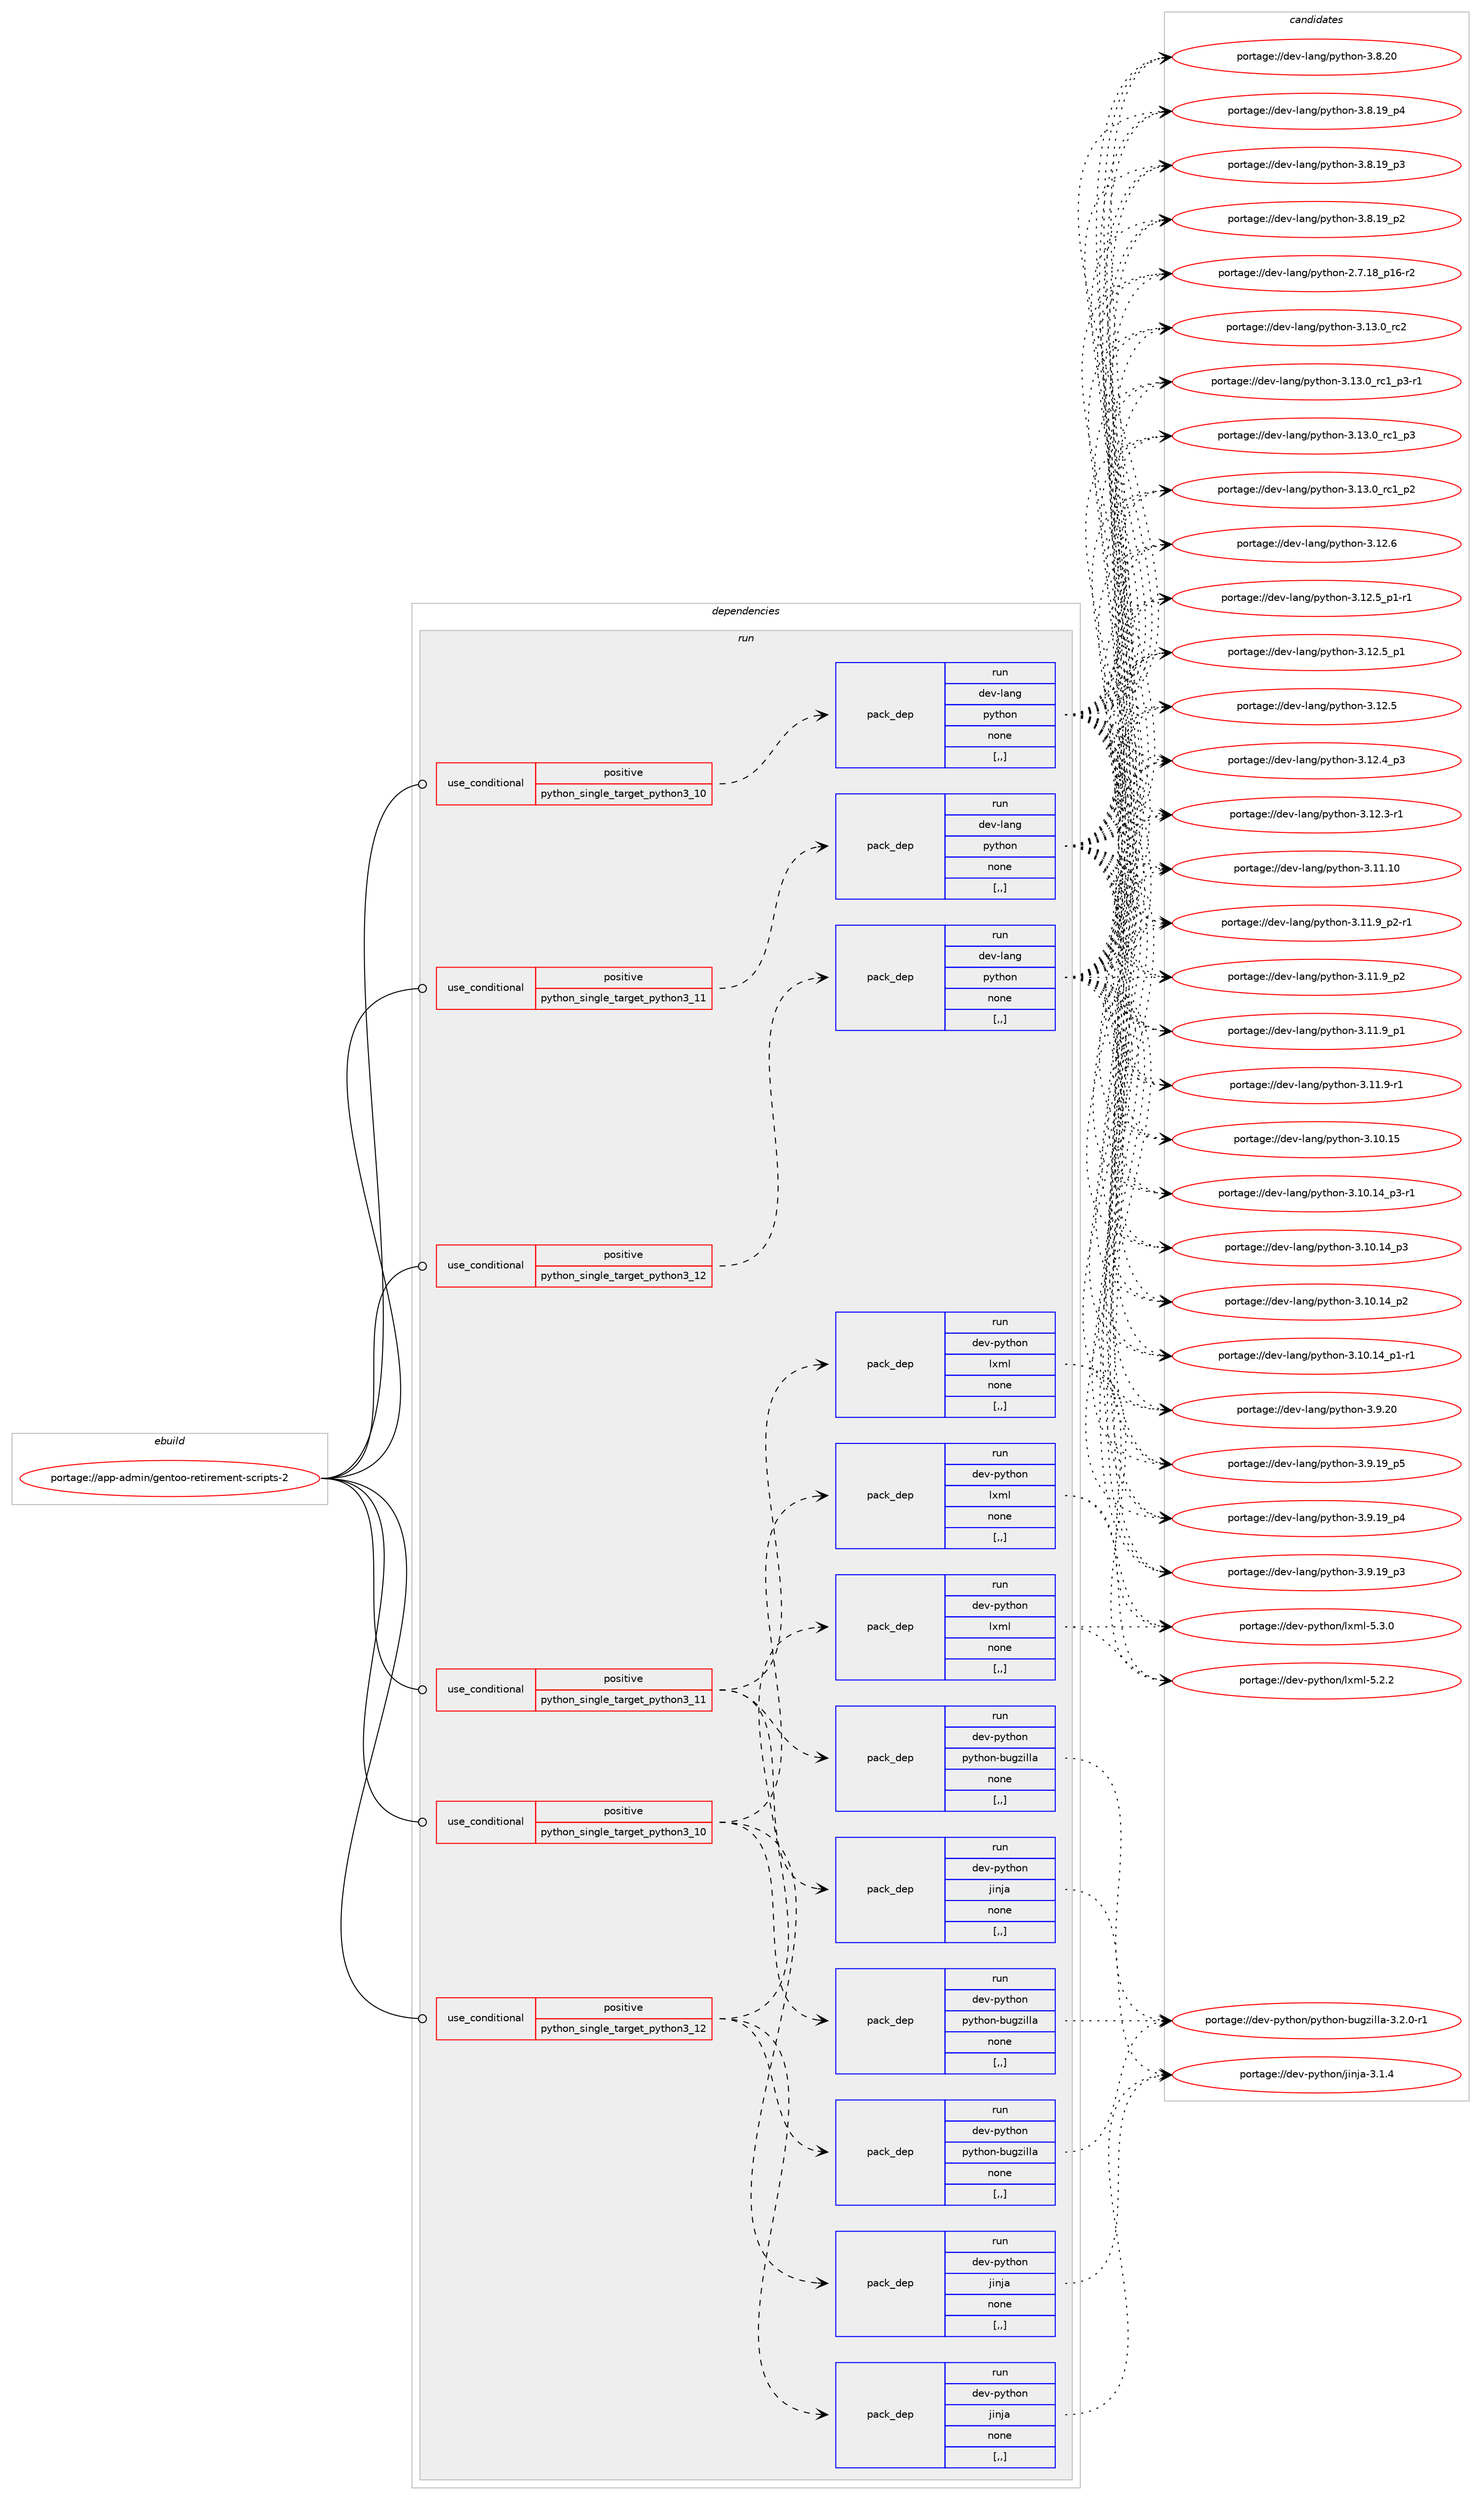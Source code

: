 digraph prolog {

# *************
# Graph options
# *************

newrank=true;
concentrate=true;
compound=true;
graph [rankdir=LR,fontname=Helvetica,fontsize=10,ranksep=1.5];#, ranksep=2.5, nodesep=0.2];
edge  [arrowhead=vee];
node  [fontname=Helvetica,fontsize=10];

# **********
# The ebuild
# **********

subgraph cluster_leftcol {
color=gray;
label=<<i>ebuild</i>>;
id [label="portage://app-admin/gentoo-retirement-scripts-2", color=red, width=4, href="../app-admin/gentoo-retirement-scripts-2.svg"];
}

# ****************
# The dependencies
# ****************

subgraph cluster_midcol {
color=gray;
label=<<i>dependencies</i>>;
subgraph cluster_compile {
fillcolor="#eeeeee";
style=filled;
label=<<i>compile</i>>;
}
subgraph cluster_compileandrun {
fillcolor="#eeeeee";
style=filled;
label=<<i>compile and run</i>>;
}
subgraph cluster_run {
fillcolor="#eeeeee";
style=filled;
label=<<i>run</i>>;
subgraph cond130322 {
dependency496093 [label=<<TABLE BORDER="0" CELLBORDER="1" CELLSPACING="0" CELLPADDING="4"><TR><TD ROWSPAN="3" CELLPADDING="10">use_conditional</TD></TR><TR><TD>positive</TD></TR><TR><TD>python_single_target_python3_10</TD></TR></TABLE>>, shape=none, color=red];
subgraph pack362164 {
dependency496094 [label=<<TABLE BORDER="0" CELLBORDER="1" CELLSPACING="0" CELLPADDING="4" WIDTH="220"><TR><TD ROWSPAN="6" CELLPADDING="30">pack_dep</TD></TR><TR><TD WIDTH="110">run</TD></TR><TR><TD>dev-lang</TD></TR><TR><TD>python</TD></TR><TR><TD>none</TD></TR><TR><TD>[,,]</TD></TR></TABLE>>, shape=none, color=blue];
}
dependency496093:e -> dependency496094:w [weight=20,style="dashed",arrowhead="vee"];
}
id:e -> dependency496093:w [weight=20,style="solid",arrowhead="odot"];
subgraph cond130323 {
dependency496095 [label=<<TABLE BORDER="0" CELLBORDER="1" CELLSPACING="0" CELLPADDING="4"><TR><TD ROWSPAN="3" CELLPADDING="10">use_conditional</TD></TR><TR><TD>positive</TD></TR><TR><TD>python_single_target_python3_10</TD></TR></TABLE>>, shape=none, color=red];
subgraph pack362165 {
dependency496096 [label=<<TABLE BORDER="0" CELLBORDER="1" CELLSPACING="0" CELLPADDING="4" WIDTH="220"><TR><TD ROWSPAN="6" CELLPADDING="30">pack_dep</TD></TR><TR><TD WIDTH="110">run</TD></TR><TR><TD>dev-python</TD></TR><TR><TD>jinja</TD></TR><TR><TD>none</TD></TR><TR><TD>[,,]</TD></TR></TABLE>>, shape=none, color=blue];
}
dependency496095:e -> dependency496096:w [weight=20,style="dashed",arrowhead="vee"];
subgraph pack362166 {
dependency496097 [label=<<TABLE BORDER="0" CELLBORDER="1" CELLSPACING="0" CELLPADDING="4" WIDTH="220"><TR><TD ROWSPAN="6" CELLPADDING="30">pack_dep</TD></TR><TR><TD WIDTH="110">run</TD></TR><TR><TD>dev-python</TD></TR><TR><TD>lxml</TD></TR><TR><TD>none</TD></TR><TR><TD>[,,]</TD></TR></TABLE>>, shape=none, color=blue];
}
dependency496095:e -> dependency496097:w [weight=20,style="dashed",arrowhead="vee"];
subgraph pack362167 {
dependency496098 [label=<<TABLE BORDER="0" CELLBORDER="1" CELLSPACING="0" CELLPADDING="4" WIDTH="220"><TR><TD ROWSPAN="6" CELLPADDING="30">pack_dep</TD></TR><TR><TD WIDTH="110">run</TD></TR><TR><TD>dev-python</TD></TR><TR><TD>python-bugzilla</TD></TR><TR><TD>none</TD></TR><TR><TD>[,,]</TD></TR></TABLE>>, shape=none, color=blue];
}
dependency496095:e -> dependency496098:w [weight=20,style="dashed",arrowhead="vee"];
}
id:e -> dependency496095:w [weight=20,style="solid",arrowhead="odot"];
subgraph cond130324 {
dependency496099 [label=<<TABLE BORDER="0" CELLBORDER="1" CELLSPACING="0" CELLPADDING="4"><TR><TD ROWSPAN="3" CELLPADDING="10">use_conditional</TD></TR><TR><TD>positive</TD></TR><TR><TD>python_single_target_python3_11</TD></TR></TABLE>>, shape=none, color=red];
subgraph pack362168 {
dependency496100 [label=<<TABLE BORDER="0" CELLBORDER="1" CELLSPACING="0" CELLPADDING="4" WIDTH="220"><TR><TD ROWSPAN="6" CELLPADDING="30">pack_dep</TD></TR><TR><TD WIDTH="110">run</TD></TR><TR><TD>dev-lang</TD></TR><TR><TD>python</TD></TR><TR><TD>none</TD></TR><TR><TD>[,,]</TD></TR></TABLE>>, shape=none, color=blue];
}
dependency496099:e -> dependency496100:w [weight=20,style="dashed",arrowhead="vee"];
}
id:e -> dependency496099:w [weight=20,style="solid",arrowhead="odot"];
subgraph cond130325 {
dependency496101 [label=<<TABLE BORDER="0" CELLBORDER="1" CELLSPACING="0" CELLPADDING="4"><TR><TD ROWSPAN="3" CELLPADDING="10">use_conditional</TD></TR><TR><TD>positive</TD></TR><TR><TD>python_single_target_python3_11</TD></TR></TABLE>>, shape=none, color=red];
subgraph pack362169 {
dependency496102 [label=<<TABLE BORDER="0" CELLBORDER="1" CELLSPACING="0" CELLPADDING="4" WIDTH="220"><TR><TD ROWSPAN="6" CELLPADDING="30">pack_dep</TD></TR><TR><TD WIDTH="110">run</TD></TR><TR><TD>dev-python</TD></TR><TR><TD>jinja</TD></TR><TR><TD>none</TD></TR><TR><TD>[,,]</TD></TR></TABLE>>, shape=none, color=blue];
}
dependency496101:e -> dependency496102:w [weight=20,style="dashed",arrowhead="vee"];
subgraph pack362170 {
dependency496103 [label=<<TABLE BORDER="0" CELLBORDER="1" CELLSPACING="0" CELLPADDING="4" WIDTH="220"><TR><TD ROWSPAN="6" CELLPADDING="30">pack_dep</TD></TR><TR><TD WIDTH="110">run</TD></TR><TR><TD>dev-python</TD></TR><TR><TD>lxml</TD></TR><TR><TD>none</TD></TR><TR><TD>[,,]</TD></TR></TABLE>>, shape=none, color=blue];
}
dependency496101:e -> dependency496103:w [weight=20,style="dashed",arrowhead="vee"];
subgraph pack362171 {
dependency496104 [label=<<TABLE BORDER="0" CELLBORDER="1" CELLSPACING="0" CELLPADDING="4" WIDTH="220"><TR><TD ROWSPAN="6" CELLPADDING="30">pack_dep</TD></TR><TR><TD WIDTH="110">run</TD></TR><TR><TD>dev-python</TD></TR><TR><TD>python-bugzilla</TD></TR><TR><TD>none</TD></TR><TR><TD>[,,]</TD></TR></TABLE>>, shape=none, color=blue];
}
dependency496101:e -> dependency496104:w [weight=20,style="dashed",arrowhead="vee"];
}
id:e -> dependency496101:w [weight=20,style="solid",arrowhead="odot"];
subgraph cond130326 {
dependency496105 [label=<<TABLE BORDER="0" CELLBORDER="1" CELLSPACING="0" CELLPADDING="4"><TR><TD ROWSPAN="3" CELLPADDING="10">use_conditional</TD></TR><TR><TD>positive</TD></TR><TR><TD>python_single_target_python3_12</TD></TR></TABLE>>, shape=none, color=red];
subgraph pack362172 {
dependency496106 [label=<<TABLE BORDER="0" CELLBORDER="1" CELLSPACING="0" CELLPADDING="4" WIDTH="220"><TR><TD ROWSPAN="6" CELLPADDING="30">pack_dep</TD></TR><TR><TD WIDTH="110">run</TD></TR><TR><TD>dev-lang</TD></TR><TR><TD>python</TD></TR><TR><TD>none</TD></TR><TR><TD>[,,]</TD></TR></TABLE>>, shape=none, color=blue];
}
dependency496105:e -> dependency496106:w [weight=20,style="dashed",arrowhead="vee"];
}
id:e -> dependency496105:w [weight=20,style="solid",arrowhead="odot"];
subgraph cond130327 {
dependency496107 [label=<<TABLE BORDER="0" CELLBORDER="1" CELLSPACING="0" CELLPADDING="4"><TR><TD ROWSPAN="3" CELLPADDING="10">use_conditional</TD></TR><TR><TD>positive</TD></TR><TR><TD>python_single_target_python3_12</TD></TR></TABLE>>, shape=none, color=red];
subgraph pack362173 {
dependency496108 [label=<<TABLE BORDER="0" CELLBORDER="1" CELLSPACING="0" CELLPADDING="4" WIDTH="220"><TR><TD ROWSPAN="6" CELLPADDING="30">pack_dep</TD></TR><TR><TD WIDTH="110">run</TD></TR><TR><TD>dev-python</TD></TR><TR><TD>jinja</TD></TR><TR><TD>none</TD></TR><TR><TD>[,,]</TD></TR></TABLE>>, shape=none, color=blue];
}
dependency496107:e -> dependency496108:w [weight=20,style="dashed",arrowhead="vee"];
subgraph pack362174 {
dependency496109 [label=<<TABLE BORDER="0" CELLBORDER="1" CELLSPACING="0" CELLPADDING="4" WIDTH="220"><TR><TD ROWSPAN="6" CELLPADDING="30">pack_dep</TD></TR><TR><TD WIDTH="110">run</TD></TR><TR><TD>dev-python</TD></TR><TR><TD>lxml</TD></TR><TR><TD>none</TD></TR><TR><TD>[,,]</TD></TR></TABLE>>, shape=none, color=blue];
}
dependency496107:e -> dependency496109:w [weight=20,style="dashed",arrowhead="vee"];
subgraph pack362175 {
dependency496110 [label=<<TABLE BORDER="0" CELLBORDER="1" CELLSPACING="0" CELLPADDING="4" WIDTH="220"><TR><TD ROWSPAN="6" CELLPADDING="30">pack_dep</TD></TR><TR><TD WIDTH="110">run</TD></TR><TR><TD>dev-python</TD></TR><TR><TD>python-bugzilla</TD></TR><TR><TD>none</TD></TR><TR><TD>[,,]</TD></TR></TABLE>>, shape=none, color=blue];
}
dependency496107:e -> dependency496110:w [weight=20,style="dashed",arrowhead="vee"];
}
id:e -> dependency496107:w [weight=20,style="solid",arrowhead="odot"];
}
}

# **************
# The candidates
# **************

subgraph cluster_choices {
rank=same;
color=gray;
label=<<i>candidates</i>>;

subgraph choice362164 {
color=black;
nodesep=1;
choice10010111845108971101034711212111610411111045514649514648951149950 [label="portage://dev-lang/python-3.13.0_rc2", color=red, width=4,href="../dev-lang/python-3.13.0_rc2.svg"];
choice1001011184510897110103471121211161041111104551464951464895114994995112514511449 [label="portage://dev-lang/python-3.13.0_rc1_p3-r1", color=red, width=4,href="../dev-lang/python-3.13.0_rc1_p3-r1.svg"];
choice100101118451089711010347112121116104111110455146495146489511499499511251 [label="portage://dev-lang/python-3.13.0_rc1_p3", color=red, width=4,href="../dev-lang/python-3.13.0_rc1_p3.svg"];
choice100101118451089711010347112121116104111110455146495146489511499499511250 [label="portage://dev-lang/python-3.13.0_rc1_p2", color=red, width=4,href="../dev-lang/python-3.13.0_rc1_p2.svg"];
choice10010111845108971101034711212111610411111045514649504654 [label="portage://dev-lang/python-3.12.6", color=red, width=4,href="../dev-lang/python-3.12.6.svg"];
choice1001011184510897110103471121211161041111104551464950465395112494511449 [label="portage://dev-lang/python-3.12.5_p1-r1", color=red, width=4,href="../dev-lang/python-3.12.5_p1-r1.svg"];
choice100101118451089711010347112121116104111110455146495046539511249 [label="portage://dev-lang/python-3.12.5_p1", color=red, width=4,href="../dev-lang/python-3.12.5_p1.svg"];
choice10010111845108971101034711212111610411111045514649504653 [label="portage://dev-lang/python-3.12.5", color=red, width=4,href="../dev-lang/python-3.12.5.svg"];
choice100101118451089711010347112121116104111110455146495046529511251 [label="portage://dev-lang/python-3.12.4_p3", color=red, width=4,href="../dev-lang/python-3.12.4_p3.svg"];
choice100101118451089711010347112121116104111110455146495046514511449 [label="portage://dev-lang/python-3.12.3-r1", color=red, width=4,href="../dev-lang/python-3.12.3-r1.svg"];
choice1001011184510897110103471121211161041111104551464949464948 [label="portage://dev-lang/python-3.11.10", color=red, width=4,href="../dev-lang/python-3.11.10.svg"];
choice1001011184510897110103471121211161041111104551464949465795112504511449 [label="portage://dev-lang/python-3.11.9_p2-r1", color=red, width=4,href="../dev-lang/python-3.11.9_p2-r1.svg"];
choice100101118451089711010347112121116104111110455146494946579511250 [label="portage://dev-lang/python-3.11.9_p2", color=red, width=4,href="../dev-lang/python-3.11.9_p2.svg"];
choice100101118451089711010347112121116104111110455146494946579511249 [label="portage://dev-lang/python-3.11.9_p1", color=red, width=4,href="../dev-lang/python-3.11.9_p1.svg"];
choice100101118451089711010347112121116104111110455146494946574511449 [label="portage://dev-lang/python-3.11.9-r1", color=red, width=4,href="../dev-lang/python-3.11.9-r1.svg"];
choice1001011184510897110103471121211161041111104551464948464953 [label="portage://dev-lang/python-3.10.15", color=red, width=4,href="../dev-lang/python-3.10.15.svg"];
choice100101118451089711010347112121116104111110455146494846495295112514511449 [label="portage://dev-lang/python-3.10.14_p3-r1", color=red, width=4,href="../dev-lang/python-3.10.14_p3-r1.svg"];
choice10010111845108971101034711212111610411111045514649484649529511251 [label="portage://dev-lang/python-3.10.14_p3", color=red, width=4,href="../dev-lang/python-3.10.14_p3.svg"];
choice10010111845108971101034711212111610411111045514649484649529511250 [label="portage://dev-lang/python-3.10.14_p2", color=red, width=4,href="../dev-lang/python-3.10.14_p2.svg"];
choice100101118451089711010347112121116104111110455146494846495295112494511449 [label="portage://dev-lang/python-3.10.14_p1-r1", color=red, width=4,href="../dev-lang/python-3.10.14_p1-r1.svg"];
choice10010111845108971101034711212111610411111045514657465048 [label="portage://dev-lang/python-3.9.20", color=red, width=4,href="../dev-lang/python-3.9.20.svg"];
choice100101118451089711010347112121116104111110455146574649579511253 [label="portage://dev-lang/python-3.9.19_p5", color=red, width=4,href="../dev-lang/python-3.9.19_p5.svg"];
choice100101118451089711010347112121116104111110455146574649579511252 [label="portage://dev-lang/python-3.9.19_p4", color=red, width=4,href="../dev-lang/python-3.9.19_p4.svg"];
choice100101118451089711010347112121116104111110455146574649579511251 [label="portage://dev-lang/python-3.9.19_p3", color=red, width=4,href="../dev-lang/python-3.9.19_p3.svg"];
choice10010111845108971101034711212111610411111045514656465048 [label="portage://dev-lang/python-3.8.20", color=red, width=4,href="../dev-lang/python-3.8.20.svg"];
choice100101118451089711010347112121116104111110455146564649579511252 [label="portage://dev-lang/python-3.8.19_p4", color=red, width=4,href="../dev-lang/python-3.8.19_p4.svg"];
choice100101118451089711010347112121116104111110455146564649579511251 [label="portage://dev-lang/python-3.8.19_p3", color=red, width=4,href="../dev-lang/python-3.8.19_p3.svg"];
choice100101118451089711010347112121116104111110455146564649579511250 [label="portage://dev-lang/python-3.8.19_p2", color=red, width=4,href="../dev-lang/python-3.8.19_p2.svg"];
choice100101118451089711010347112121116104111110455046554649569511249544511450 [label="portage://dev-lang/python-2.7.18_p16-r2", color=red, width=4,href="../dev-lang/python-2.7.18_p16-r2.svg"];
dependency496094:e -> choice10010111845108971101034711212111610411111045514649514648951149950:w [style=dotted,weight="100"];
dependency496094:e -> choice1001011184510897110103471121211161041111104551464951464895114994995112514511449:w [style=dotted,weight="100"];
dependency496094:e -> choice100101118451089711010347112121116104111110455146495146489511499499511251:w [style=dotted,weight="100"];
dependency496094:e -> choice100101118451089711010347112121116104111110455146495146489511499499511250:w [style=dotted,weight="100"];
dependency496094:e -> choice10010111845108971101034711212111610411111045514649504654:w [style=dotted,weight="100"];
dependency496094:e -> choice1001011184510897110103471121211161041111104551464950465395112494511449:w [style=dotted,weight="100"];
dependency496094:e -> choice100101118451089711010347112121116104111110455146495046539511249:w [style=dotted,weight="100"];
dependency496094:e -> choice10010111845108971101034711212111610411111045514649504653:w [style=dotted,weight="100"];
dependency496094:e -> choice100101118451089711010347112121116104111110455146495046529511251:w [style=dotted,weight="100"];
dependency496094:e -> choice100101118451089711010347112121116104111110455146495046514511449:w [style=dotted,weight="100"];
dependency496094:e -> choice1001011184510897110103471121211161041111104551464949464948:w [style=dotted,weight="100"];
dependency496094:e -> choice1001011184510897110103471121211161041111104551464949465795112504511449:w [style=dotted,weight="100"];
dependency496094:e -> choice100101118451089711010347112121116104111110455146494946579511250:w [style=dotted,weight="100"];
dependency496094:e -> choice100101118451089711010347112121116104111110455146494946579511249:w [style=dotted,weight="100"];
dependency496094:e -> choice100101118451089711010347112121116104111110455146494946574511449:w [style=dotted,weight="100"];
dependency496094:e -> choice1001011184510897110103471121211161041111104551464948464953:w [style=dotted,weight="100"];
dependency496094:e -> choice100101118451089711010347112121116104111110455146494846495295112514511449:w [style=dotted,weight="100"];
dependency496094:e -> choice10010111845108971101034711212111610411111045514649484649529511251:w [style=dotted,weight="100"];
dependency496094:e -> choice10010111845108971101034711212111610411111045514649484649529511250:w [style=dotted,weight="100"];
dependency496094:e -> choice100101118451089711010347112121116104111110455146494846495295112494511449:w [style=dotted,weight="100"];
dependency496094:e -> choice10010111845108971101034711212111610411111045514657465048:w [style=dotted,weight="100"];
dependency496094:e -> choice100101118451089711010347112121116104111110455146574649579511253:w [style=dotted,weight="100"];
dependency496094:e -> choice100101118451089711010347112121116104111110455146574649579511252:w [style=dotted,weight="100"];
dependency496094:e -> choice100101118451089711010347112121116104111110455146574649579511251:w [style=dotted,weight="100"];
dependency496094:e -> choice10010111845108971101034711212111610411111045514656465048:w [style=dotted,weight="100"];
dependency496094:e -> choice100101118451089711010347112121116104111110455146564649579511252:w [style=dotted,weight="100"];
dependency496094:e -> choice100101118451089711010347112121116104111110455146564649579511251:w [style=dotted,weight="100"];
dependency496094:e -> choice100101118451089711010347112121116104111110455146564649579511250:w [style=dotted,weight="100"];
dependency496094:e -> choice100101118451089711010347112121116104111110455046554649569511249544511450:w [style=dotted,weight="100"];
}
subgraph choice362165 {
color=black;
nodesep=1;
choice100101118451121211161041111104710610511010697455146494652 [label="portage://dev-python/jinja-3.1.4", color=red, width=4,href="../dev-python/jinja-3.1.4.svg"];
dependency496096:e -> choice100101118451121211161041111104710610511010697455146494652:w [style=dotted,weight="100"];
}
subgraph choice362166 {
color=black;
nodesep=1;
choice1001011184511212111610411111047108120109108455346514648 [label="portage://dev-python/lxml-5.3.0", color=red, width=4,href="../dev-python/lxml-5.3.0.svg"];
choice1001011184511212111610411111047108120109108455346504650 [label="portage://dev-python/lxml-5.2.2", color=red, width=4,href="../dev-python/lxml-5.2.2.svg"];
dependency496097:e -> choice1001011184511212111610411111047108120109108455346514648:w [style=dotted,weight="100"];
dependency496097:e -> choice1001011184511212111610411111047108120109108455346504650:w [style=dotted,weight="100"];
}
subgraph choice362167 {
color=black;
nodesep=1;
choice10010111845112121116104111110471121211161041111104598117103122105108108974551465046484511449 [label="portage://dev-python/python-bugzilla-3.2.0-r1", color=red, width=4,href="../dev-python/python-bugzilla-3.2.0-r1.svg"];
dependency496098:e -> choice10010111845112121116104111110471121211161041111104598117103122105108108974551465046484511449:w [style=dotted,weight="100"];
}
subgraph choice362168 {
color=black;
nodesep=1;
choice10010111845108971101034711212111610411111045514649514648951149950 [label="portage://dev-lang/python-3.13.0_rc2", color=red, width=4,href="../dev-lang/python-3.13.0_rc2.svg"];
choice1001011184510897110103471121211161041111104551464951464895114994995112514511449 [label="portage://dev-lang/python-3.13.0_rc1_p3-r1", color=red, width=4,href="../dev-lang/python-3.13.0_rc1_p3-r1.svg"];
choice100101118451089711010347112121116104111110455146495146489511499499511251 [label="portage://dev-lang/python-3.13.0_rc1_p3", color=red, width=4,href="../dev-lang/python-3.13.0_rc1_p3.svg"];
choice100101118451089711010347112121116104111110455146495146489511499499511250 [label="portage://dev-lang/python-3.13.0_rc1_p2", color=red, width=4,href="../dev-lang/python-3.13.0_rc1_p2.svg"];
choice10010111845108971101034711212111610411111045514649504654 [label="portage://dev-lang/python-3.12.6", color=red, width=4,href="../dev-lang/python-3.12.6.svg"];
choice1001011184510897110103471121211161041111104551464950465395112494511449 [label="portage://dev-lang/python-3.12.5_p1-r1", color=red, width=4,href="../dev-lang/python-3.12.5_p1-r1.svg"];
choice100101118451089711010347112121116104111110455146495046539511249 [label="portage://dev-lang/python-3.12.5_p1", color=red, width=4,href="../dev-lang/python-3.12.5_p1.svg"];
choice10010111845108971101034711212111610411111045514649504653 [label="portage://dev-lang/python-3.12.5", color=red, width=4,href="../dev-lang/python-3.12.5.svg"];
choice100101118451089711010347112121116104111110455146495046529511251 [label="portage://dev-lang/python-3.12.4_p3", color=red, width=4,href="../dev-lang/python-3.12.4_p3.svg"];
choice100101118451089711010347112121116104111110455146495046514511449 [label="portage://dev-lang/python-3.12.3-r1", color=red, width=4,href="../dev-lang/python-3.12.3-r1.svg"];
choice1001011184510897110103471121211161041111104551464949464948 [label="portage://dev-lang/python-3.11.10", color=red, width=4,href="../dev-lang/python-3.11.10.svg"];
choice1001011184510897110103471121211161041111104551464949465795112504511449 [label="portage://dev-lang/python-3.11.9_p2-r1", color=red, width=4,href="../dev-lang/python-3.11.9_p2-r1.svg"];
choice100101118451089711010347112121116104111110455146494946579511250 [label="portage://dev-lang/python-3.11.9_p2", color=red, width=4,href="../dev-lang/python-3.11.9_p2.svg"];
choice100101118451089711010347112121116104111110455146494946579511249 [label="portage://dev-lang/python-3.11.9_p1", color=red, width=4,href="../dev-lang/python-3.11.9_p1.svg"];
choice100101118451089711010347112121116104111110455146494946574511449 [label="portage://dev-lang/python-3.11.9-r1", color=red, width=4,href="../dev-lang/python-3.11.9-r1.svg"];
choice1001011184510897110103471121211161041111104551464948464953 [label="portage://dev-lang/python-3.10.15", color=red, width=4,href="../dev-lang/python-3.10.15.svg"];
choice100101118451089711010347112121116104111110455146494846495295112514511449 [label="portage://dev-lang/python-3.10.14_p3-r1", color=red, width=4,href="../dev-lang/python-3.10.14_p3-r1.svg"];
choice10010111845108971101034711212111610411111045514649484649529511251 [label="portage://dev-lang/python-3.10.14_p3", color=red, width=4,href="../dev-lang/python-3.10.14_p3.svg"];
choice10010111845108971101034711212111610411111045514649484649529511250 [label="portage://dev-lang/python-3.10.14_p2", color=red, width=4,href="../dev-lang/python-3.10.14_p2.svg"];
choice100101118451089711010347112121116104111110455146494846495295112494511449 [label="portage://dev-lang/python-3.10.14_p1-r1", color=red, width=4,href="../dev-lang/python-3.10.14_p1-r1.svg"];
choice10010111845108971101034711212111610411111045514657465048 [label="portage://dev-lang/python-3.9.20", color=red, width=4,href="../dev-lang/python-3.9.20.svg"];
choice100101118451089711010347112121116104111110455146574649579511253 [label="portage://dev-lang/python-3.9.19_p5", color=red, width=4,href="../dev-lang/python-3.9.19_p5.svg"];
choice100101118451089711010347112121116104111110455146574649579511252 [label="portage://dev-lang/python-3.9.19_p4", color=red, width=4,href="../dev-lang/python-3.9.19_p4.svg"];
choice100101118451089711010347112121116104111110455146574649579511251 [label="portage://dev-lang/python-3.9.19_p3", color=red, width=4,href="../dev-lang/python-3.9.19_p3.svg"];
choice10010111845108971101034711212111610411111045514656465048 [label="portage://dev-lang/python-3.8.20", color=red, width=4,href="../dev-lang/python-3.8.20.svg"];
choice100101118451089711010347112121116104111110455146564649579511252 [label="portage://dev-lang/python-3.8.19_p4", color=red, width=4,href="../dev-lang/python-3.8.19_p4.svg"];
choice100101118451089711010347112121116104111110455146564649579511251 [label="portage://dev-lang/python-3.8.19_p3", color=red, width=4,href="../dev-lang/python-3.8.19_p3.svg"];
choice100101118451089711010347112121116104111110455146564649579511250 [label="portage://dev-lang/python-3.8.19_p2", color=red, width=4,href="../dev-lang/python-3.8.19_p2.svg"];
choice100101118451089711010347112121116104111110455046554649569511249544511450 [label="portage://dev-lang/python-2.7.18_p16-r2", color=red, width=4,href="../dev-lang/python-2.7.18_p16-r2.svg"];
dependency496100:e -> choice10010111845108971101034711212111610411111045514649514648951149950:w [style=dotted,weight="100"];
dependency496100:e -> choice1001011184510897110103471121211161041111104551464951464895114994995112514511449:w [style=dotted,weight="100"];
dependency496100:e -> choice100101118451089711010347112121116104111110455146495146489511499499511251:w [style=dotted,weight="100"];
dependency496100:e -> choice100101118451089711010347112121116104111110455146495146489511499499511250:w [style=dotted,weight="100"];
dependency496100:e -> choice10010111845108971101034711212111610411111045514649504654:w [style=dotted,weight="100"];
dependency496100:e -> choice1001011184510897110103471121211161041111104551464950465395112494511449:w [style=dotted,weight="100"];
dependency496100:e -> choice100101118451089711010347112121116104111110455146495046539511249:w [style=dotted,weight="100"];
dependency496100:e -> choice10010111845108971101034711212111610411111045514649504653:w [style=dotted,weight="100"];
dependency496100:e -> choice100101118451089711010347112121116104111110455146495046529511251:w [style=dotted,weight="100"];
dependency496100:e -> choice100101118451089711010347112121116104111110455146495046514511449:w [style=dotted,weight="100"];
dependency496100:e -> choice1001011184510897110103471121211161041111104551464949464948:w [style=dotted,weight="100"];
dependency496100:e -> choice1001011184510897110103471121211161041111104551464949465795112504511449:w [style=dotted,weight="100"];
dependency496100:e -> choice100101118451089711010347112121116104111110455146494946579511250:w [style=dotted,weight="100"];
dependency496100:e -> choice100101118451089711010347112121116104111110455146494946579511249:w [style=dotted,weight="100"];
dependency496100:e -> choice100101118451089711010347112121116104111110455146494946574511449:w [style=dotted,weight="100"];
dependency496100:e -> choice1001011184510897110103471121211161041111104551464948464953:w [style=dotted,weight="100"];
dependency496100:e -> choice100101118451089711010347112121116104111110455146494846495295112514511449:w [style=dotted,weight="100"];
dependency496100:e -> choice10010111845108971101034711212111610411111045514649484649529511251:w [style=dotted,weight="100"];
dependency496100:e -> choice10010111845108971101034711212111610411111045514649484649529511250:w [style=dotted,weight="100"];
dependency496100:e -> choice100101118451089711010347112121116104111110455146494846495295112494511449:w [style=dotted,weight="100"];
dependency496100:e -> choice10010111845108971101034711212111610411111045514657465048:w [style=dotted,weight="100"];
dependency496100:e -> choice100101118451089711010347112121116104111110455146574649579511253:w [style=dotted,weight="100"];
dependency496100:e -> choice100101118451089711010347112121116104111110455146574649579511252:w [style=dotted,weight="100"];
dependency496100:e -> choice100101118451089711010347112121116104111110455146574649579511251:w [style=dotted,weight="100"];
dependency496100:e -> choice10010111845108971101034711212111610411111045514656465048:w [style=dotted,weight="100"];
dependency496100:e -> choice100101118451089711010347112121116104111110455146564649579511252:w [style=dotted,weight="100"];
dependency496100:e -> choice100101118451089711010347112121116104111110455146564649579511251:w [style=dotted,weight="100"];
dependency496100:e -> choice100101118451089711010347112121116104111110455146564649579511250:w [style=dotted,weight="100"];
dependency496100:e -> choice100101118451089711010347112121116104111110455046554649569511249544511450:w [style=dotted,weight="100"];
}
subgraph choice362169 {
color=black;
nodesep=1;
choice100101118451121211161041111104710610511010697455146494652 [label="portage://dev-python/jinja-3.1.4", color=red, width=4,href="../dev-python/jinja-3.1.4.svg"];
dependency496102:e -> choice100101118451121211161041111104710610511010697455146494652:w [style=dotted,weight="100"];
}
subgraph choice362170 {
color=black;
nodesep=1;
choice1001011184511212111610411111047108120109108455346514648 [label="portage://dev-python/lxml-5.3.0", color=red, width=4,href="../dev-python/lxml-5.3.0.svg"];
choice1001011184511212111610411111047108120109108455346504650 [label="portage://dev-python/lxml-5.2.2", color=red, width=4,href="../dev-python/lxml-5.2.2.svg"];
dependency496103:e -> choice1001011184511212111610411111047108120109108455346514648:w [style=dotted,weight="100"];
dependency496103:e -> choice1001011184511212111610411111047108120109108455346504650:w [style=dotted,weight="100"];
}
subgraph choice362171 {
color=black;
nodesep=1;
choice10010111845112121116104111110471121211161041111104598117103122105108108974551465046484511449 [label="portage://dev-python/python-bugzilla-3.2.0-r1", color=red, width=4,href="../dev-python/python-bugzilla-3.2.0-r1.svg"];
dependency496104:e -> choice10010111845112121116104111110471121211161041111104598117103122105108108974551465046484511449:w [style=dotted,weight="100"];
}
subgraph choice362172 {
color=black;
nodesep=1;
choice10010111845108971101034711212111610411111045514649514648951149950 [label="portage://dev-lang/python-3.13.0_rc2", color=red, width=4,href="../dev-lang/python-3.13.0_rc2.svg"];
choice1001011184510897110103471121211161041111104551464951464895114994995112514511449 [label="portage://dev-lang/python-3.13.0_rc1_p3-r1", color=red, width=4,href="../dev-lang/python-3.13.0_rc1_p3-r1.svg"];
choice100101118451089711010347112121116104111110455146495146489511499499511251 [label="portage://dev-lang/python-3.13.0_rc1_p3", color=red, width=4,href="../dev-lang/python-3.13.0_rc1_p3.svg"];
choice100101118451089711010347112121116104111110455146495146489511499499511250 [label="portage://dev-lang/python-3.13.0_rc1_p2", color=red, width=4,href="../dev-lang/python-3.13.0_rc1_p2.svg"];
choice10010111845108971101034711212111610411111045514649504654 [label="portage://dev-lang/python-3.12.6", color=red, width=4,href="../dev-lang/python-3.12.6.svg"];
choice1001011184510897110103471121211161041111104551464950465395112494511449 [label="portage://dev-lang/python-3.12.5_p1-r1", color=red, width=4,href="../dev-lang/python-3.12.5_p1-r1.svg"];
choice100101118451089711010347112121116104111110455146495046539511249 [label="portage://dev-lang/python-3.12.5_p1", color=red, width=4,href="../dev-lang/python-3.12.5_p1.svg"];
choice10010111845108971101034711212111610411111045514649504653 [label="portage://dev-lang/python-3.12.5", color=red, width=4,href="../dev-lang/python-3.12.5.svg"];
choice100101118451089711010347112121116104111110455146495046529511251 [label="portage://dev-lang/python-3.12.4_p3", color=red, width=4,href="../dev-lang/python-3.12.4_p3.svg"];
choice100101118451089711010347112121116104111110455146495046514511449 [label="portage://dev-lang/python-3.12.3-r1", color=red, width=4,href="../dev-lang/python-3.12.3-r1.svg"];
choice1001011184510897110103471121211161041111104551464949464948 [label="portage://dev-lang/python-3.11.10", color=red, width=4,href="../dev-lang/python-3.11.10.svg"];
choice1001011184510897110103471121211161041111104551464949465795112504511449 [label="portage://dev-lang/python-3.11.9_p2-r1", color=red, width=4,href="../dev-lang/python-3.11.9_p2-r1.svg"];
choice100101118451089711010347112121116104111110455146494946579511250 [label="portage://dev-lang/python-3.11.9_p2", color=red, width=4,href="../dev-lang/python-3.11.9_p2.svg"];
choice100101118451089711010347112121116104111110455146494946579511249 [label="portage://dev-lang/python-3.11.9_p1", color=red, width=4,href="../dev-lang/python-3.11.9_p1.svg"];
choice100101118451089711010347112121116104111110455146494946574511449 [label="portage://dev-lang/python-3.11.9-r1", color=red, width=4,href="../dev-lang/python-3.11.9-r1.svg"];
choice1001011184510897110103471121211161041111104551464948464953 [label="portage://dev-lang/python-3.10.15", color=red, width=4,href="../dev-lang/python-3.10.15.svg"];
choice100101118451089711010347112121116104111110455146494846495295112514511449 [label="portage://dev-lang/python-3.10.14_p3-r1", color=red, width=4,href="../dev-lang/python-3.10.14_p3-r1.svg"];
choice10010111845108971101034711212111610411111045514649484649529511251 [label="portage://dev-lang/python-3.10.14_p3", color=red, width=4,href="../dev-lang/python-3.10.14_p3.svg"];
choice10010111845108971101034711212111610411111045514649484649529511250 [label="portage://dev-lang/python-3.10.14_p2", color=red, width=4,href="../dev-lang/python-3.10.14_p2.svg"];
choice100101118451089711010347112121116104111110455146494846495295112494511449 [label="portage://dev-lang/python-3.10.14_p1-r1", color=red, width=4,href="../dev-lang/python-3.10.14_p1-r1.svg"];
choice10010111845108971101034711212111610411111045514657465048 [label="portage://dev-lang/python-3.9.20", color=red, width=4,href="../dev-lang/python-3.9.20.svg"];
choice100101118451089711010347112121116104111110455146574649579511253 [label="portage://dev-lang/python-3.9.19_p5", color=red, width=4,href="../dev-lang/python-3.9.19_p5.svg"];
choice100101118451089711010347112121116104111110455146574649579511252 [label="portage://dev-lang/python-3.9.19_p4", color=red, width=4,href="../dev-lang/python-3.9.19_p4.svg"];
choice100101118451089711010347112121116104111110455146574649579511251 [label="portage://dev-lang/python-3.9.19_p3", color=red, width=4,href="../dev-lang/python-3.9.19_p3.svg"];
choice10010111845108971101034711212111610411111045514656465048 [label="portage://dev-lang/python-3.8.20", color=red, width=4,href="../dev-lang/python-3.8.20.svg"];
choice100101118451089711010347112121116104111110455146564649579511252 [label="portage://dev-lang/python-3.8.19_p4", color=red, width=4,href="../dev-lang/python-3.8.19_p4.svg"];
choice100101118451089711010347112121116104111110455146564649579511251 [label="portage://dev-lang/python-3.8.19_p3", color=red, width=4,href="../dev-lang/python-3.8.19_p3.svg"];
choice100101118451089711010347112121116104111110455146564649579511250 [label="portage://dev-lang/python-3.8.19_p2", color=red, width=4,href="../dev-lang/python-3.8.19_p2.svg"];
choice100101118451089711010347112121116104111110455046554649569511249544511450 [label="portage://dev-lang/python-2.7.18_p16-r2", color=red, width=4,href="../dev-lang/python-2.7.18_p16-r2.svg"];
dependency496106:e -> choice10010111845108971101034711212111610411111045514649514648951149950:w [style=dotted,weight="100"];
dependency496106:e -> choice1001011184510897110103471121211161041111104551464951464895114994995112514511449:w [style=dotted,weight="100"];
dependency496106:e -> choice100101118451089711010347112121116104111110455146495146489511499499511251:w [style=dotted,weight="100"];
dependency496106:e -> choice100101118451089711010347112121116104111110455146495146489511499499511250:w [style=dotted,weight="100"];
dependency496106:e -> choice10010111845108971101034711212111610411111045514649504654:w [style=dotted,weight="100"];
dependency496106:e -> choice1001011184510897110103471121211161041111104551464950465395112494511449:w [style=dotted,weight="100"];
dependency496106:e -> choice100101118451089711010347112121116104111110455146495046539511249:w [style=dotted,weight="100"];
dependency496106:e -> choice10010111845108971101034711212111610411111045514649504653:w [style=dotted,weight="100"];
dependency496106:e -> choice100101118451089711010347112121116104111110455146495046529511251:w [style=dotted,weight="100"];
dependency496106:e -> choice100101118451089711010347112121116104111110455146495046514511449:w [style=dotted,weight="100"];
dependency496106:e -> choice1001011184510897110103471121211161041111104551464949464948:w [style=dotted,weight="100"];
dependency496106:e -> choice1001011184510897110103471121211161041111104551464949465795112504511449:w [style=dotted,weight="100"];
dependency496106:e -> choice100101118451089711010347112121116104111110455146494946579511250:w [style=dotted,weight="100"];
dependency496106:e -> choice100101118451089711010347112121116104111110455146494946579511249:w [style=dotted,weight="100"];
dependency496106:e -> choice100101118451089711010347112121116104111110455146494946574511449:w [style=dotted,weight="100"];
dependency496106:e -> choice1001011184510897110103471121211161041111104551464948464953:w [style=dotted,weight="100"];
dependency496106:e -> choice100101118451089711010347112121116104111110455146494846495295112514511449:w [style=dotted,weight="100"];
dependency496106:e -> choice10010111845108971101034711212111610411111045514649484649529511251:w [style=dotted,weight="100"];
dependency496106:e -> choice10010111845108971101034711212111610411111045514649484649529511250:w [style=dotted,weight="100"];
dependency496106:e -> choice100101118451089711010347112121116104111110455146494846495295112494511449:w [style=dotted,weight="100"];
dependency496106:e -> choice10010111845108971101034711212111610411111045514657465048:w [style=dotted,weight="100"];
dependency496106:e -> choice100101118451089711010347112121116104111110455146574649579511253:w [style=dotted,weight="100"];
dependency496106:e -> choice100101118451089711010347112121116104111110455146574649579511252:w [style=dotted,weight="100"];
dependency496106:e -> choice100101118451089711010347112121116104111110455146574649579511251:w [style=dotted,weight="100"];
dependency496106:e -> choice10010111845108971101034711212111610411111045514656465048:w [style=dotted,weight="100"];
dependency496106:e -> choice100101118451089711010347112121116104111110455146564649579511252:w [style=dotted,weight="100"];
dependency496106:e -> choice100101118451089711010347112121116104111110455146564649579511251:w [style=dotted,weight="100"];
dependency496106:e -> choice100101118451089711010347112121116104111110455146564649579511250:w [style=dotted,weight="100"];
dependency496106:e -> choice100101118451089711010347112121116104111110455046554649569511249544511450:w [style=dotted,weight="100"];
}
subgraph choice362173 {
color=black;
nodesep=1;
choice100101118451121211161041111104710610511010697455146494652 [label="portage://dev-python/jinja-3.1.4", color=red, width=4,href="../dev-python/jinja-3.1.4.svg"];
dependency496108:e -> choice100101118451121211161041111104710610511010697455146494652:w [style=dotted,weight="100"];
}
subgraph choice362174 {
color=black;
nodesep=1;
choice1001011184511212111610411111047108120109108455346514648 [label="portage://dev-python/lxml-5.3.0", color=red, width=4,href="../dev-python/lxml-5.3.0.svg"];
choice1001011184511212111610411111047108120109108455346504650 [label="portage://dev-python/lxml-5.2.2", color=red, width=4,href="../dev-python/lxml-5.2.2.svg"];
dependency496109:e -> choice1001011184511212111610411111047108120109108455346514648:w [style=dotted,weight="100"];
dependency496109:e -> choice1001011184511212111610411111047108120109108455346504650:w [style=dotted,weight="100"];
}
subgraph choice362175 {
color=black;
nodesep=1;
choice10010111845112121116104111110471121211161041111104598117103122105108108974551465046484511449 [label="portage://dev-python/python-bugzilla-3.2.0-r1", color=red, width=4,href="../dev-python/python-bugzilla-3.2.0-r1.svg"];
dependency496110:e -> choice10010111845112121116104111110471121211161041111104598117103122105108108974551465046484511449:w [style=dotted,weight="100"];
}
}

}

